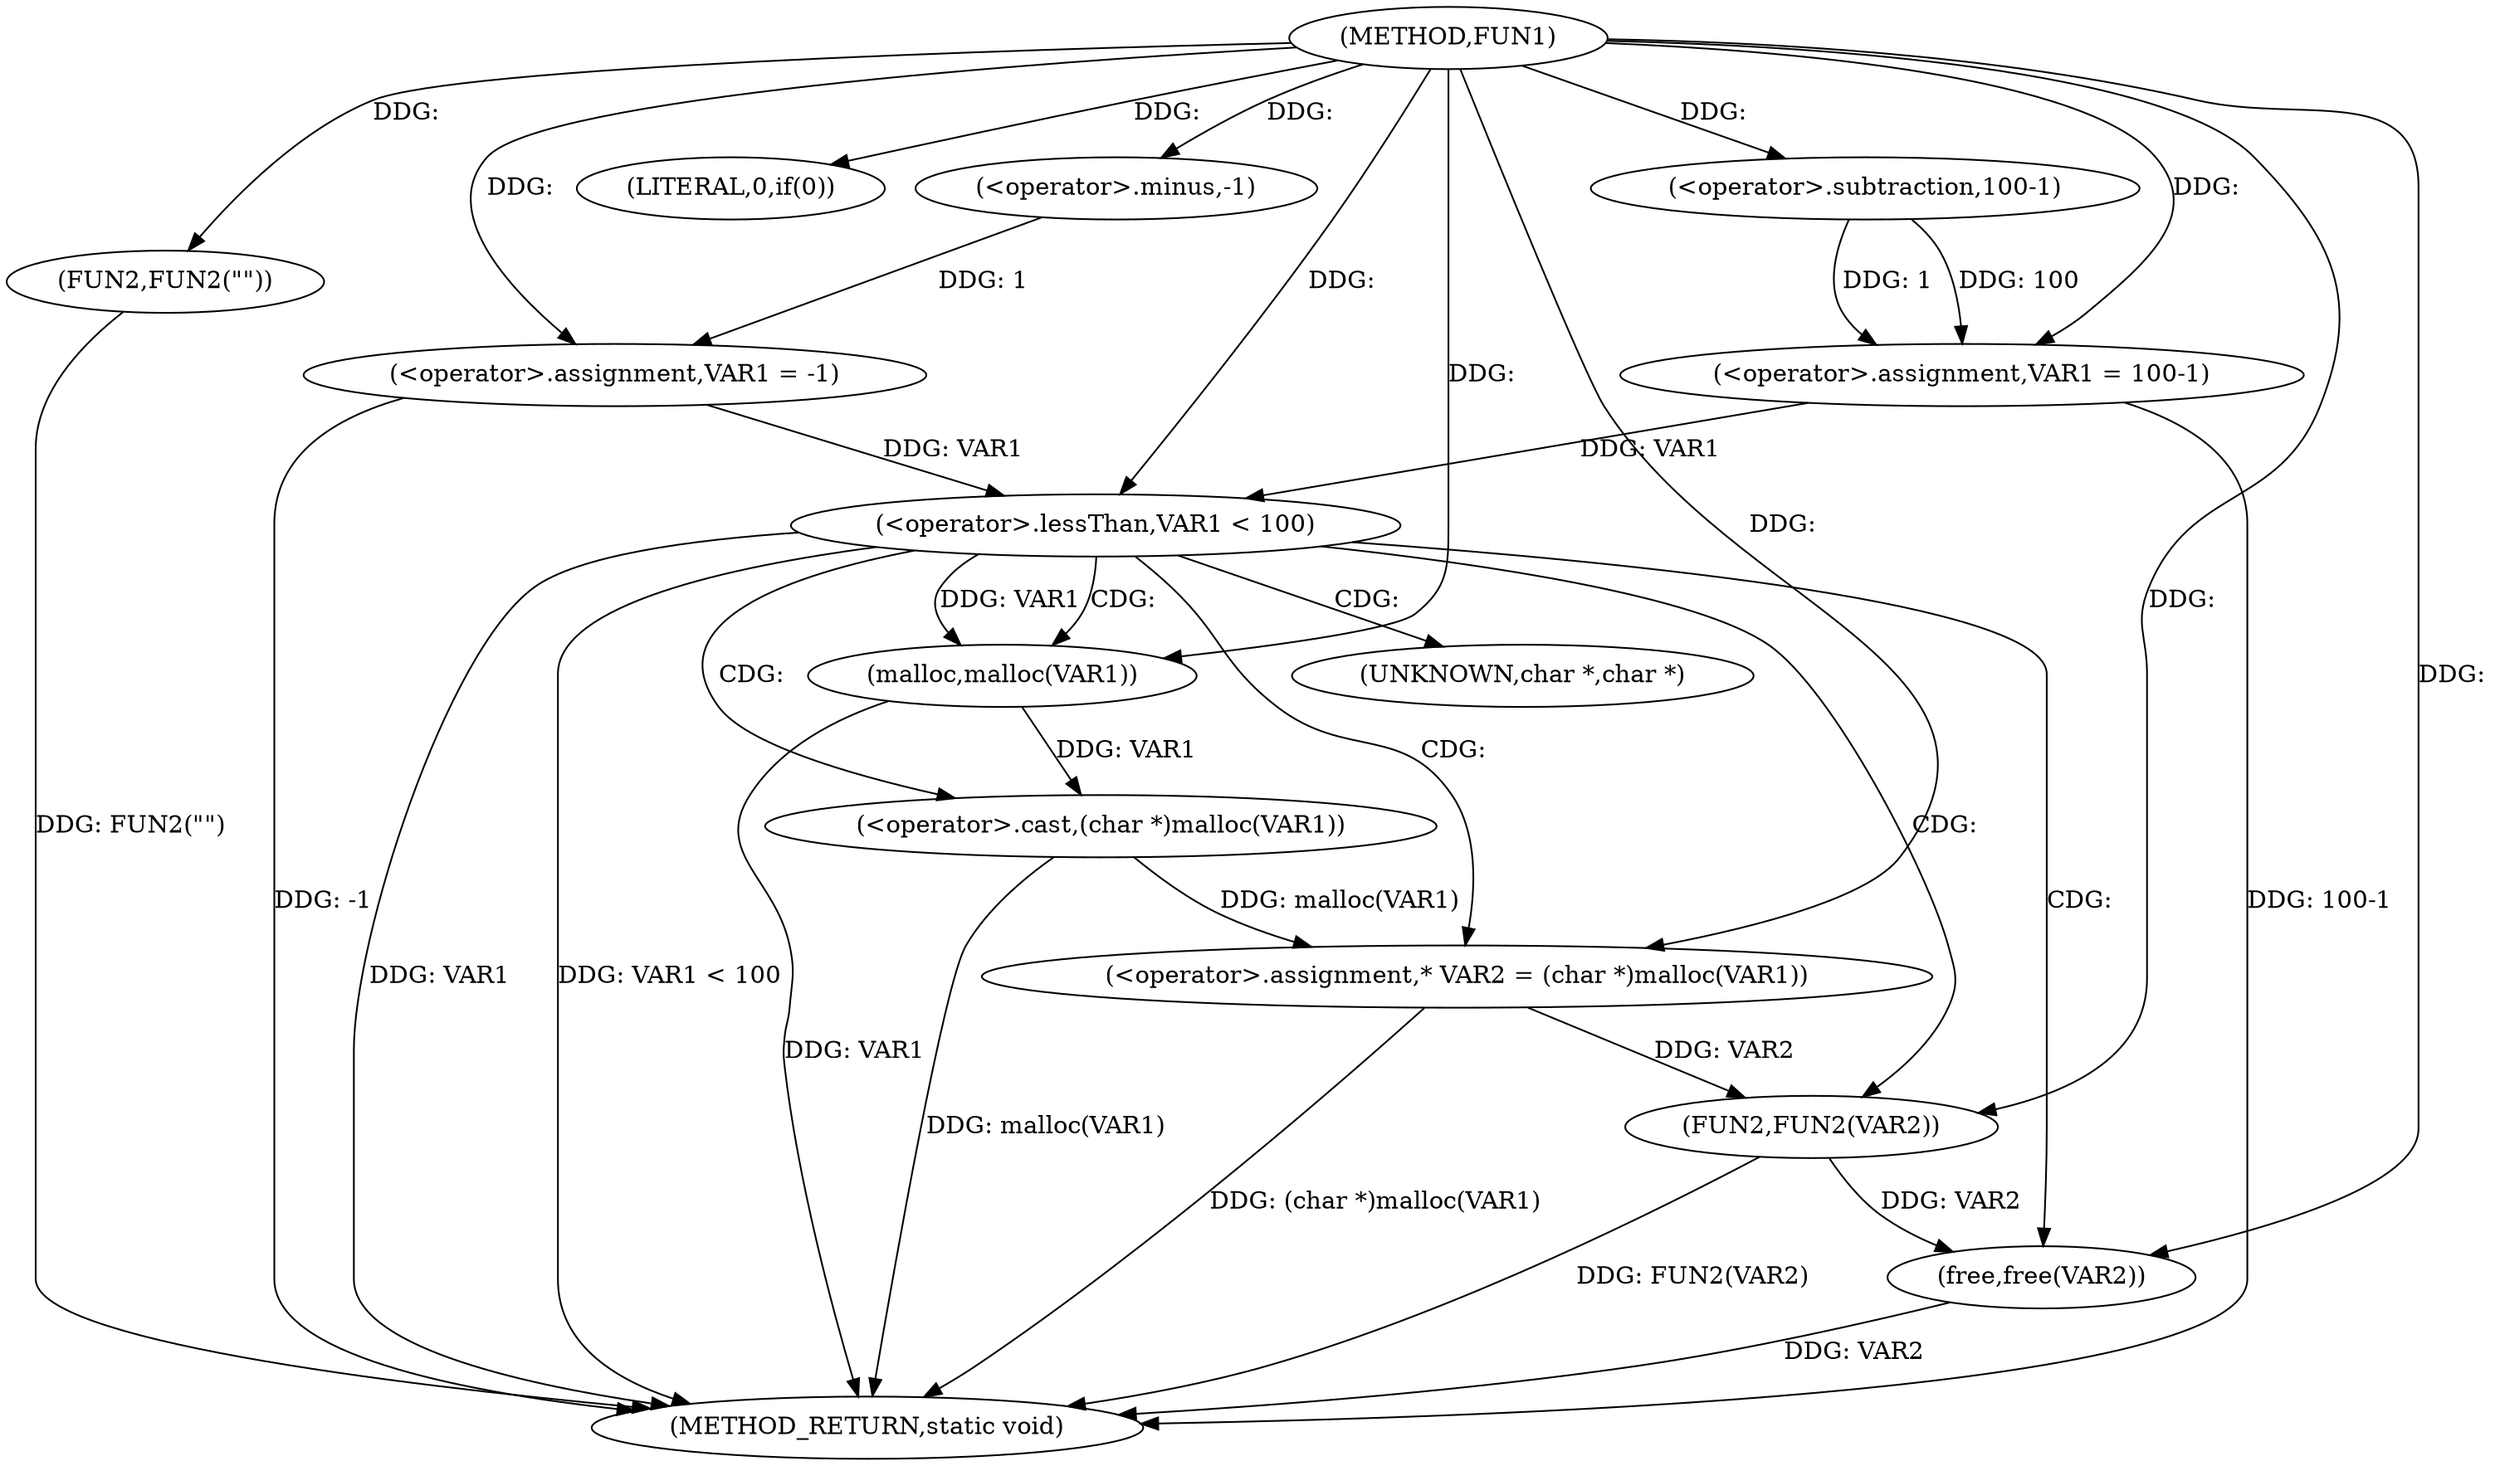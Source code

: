 digraph FUN1 {  
"1000100" [label = "(METHOD,FUN1)" ]
"1000135" [label = "(METHOD_RETURN,static void)" ]
"1000103" [label = "(<operator>.assignment,VAR1 = -1)" ]
"1000105" [label = "(<operator>.minus,-1)" ]
"1000108" [label = "(LITERAL,0,if(0))" ]
"1000110" [label = "(FUN2,FUN2(\"\"))" ]
"1000114" [label = "(<operator>.assignment,VAR1 = 100-1)" ]
"1000116" [label = "(<operator>.subtraction,100-1)" ]
"1000120" [label = "(<operator>.lessThan,VAR1 < 100)" ]
"1000125" [label = "(<operator>.assignment,* VAR2 = (char *)malloc(VAR1))" ]
"1000127" [label = "(<operator>.cast,(char *)malloc(VAR1))" ]
"1000129" [label = "(malloc,malloc(VAR1))" ]
"1000131" [label = "(FUN2,FUN2(VAR2))" ]
"1000133" [label = "(free,free(VAR2))" ]
"1000128" [label = "(UNKNOWN,char *,char *)" ]
  "1000129" -> "1000135"  [ label = "DDG: VAR1"] 
  "1000103" -> "1000135"  [ label = "DDG: -1"] 
  "1000120" -> "1000135"  [ label = "DDG: VAR1"] 
  "1000125" -> "1000135"  [ label = "DDG: (char *)malloc(VAR1)"] 
  "1000114" -> "1000135"  [ label = "DDG: 100-1"] 
  "1000131" -> "1000135"  [ label = "DDG: FUN2(VAR2)"] 
  "1000127" -> "1000135"  [ label = "DDG: malloc(VAR1)"] 
  "1000133" -> "1000135"  [ label = "DDG: VAR2"] 
  "1000110" -> "1000135"  [ label = "DDG: FUN2(\"\")"] 
  "1000120" -> "1000135"  [ label = "DDG: VAR1 < 100"] 
  "1000105" -> "1000103"  [ label = "DDG: 1"] 
  "1000100" -> "1000103"  [ label = "DDG: "] 
  "1000100" -> "1000105"  [ label = "DDG: "] 
  "1000100" -> "1000108"  [ label = "DDG: "] 
  "1000100" -> "1000110"  [ label = "DDG: "] 
  "1000116" -> "1000114"  [ label = "DDG: 100"] 
  "1000116" -> "1000114"  [ label = "DDG: 1"] 
  "1000100" -> "1000114"  [ label = "DDG: "] 
  "1000100" -> "1000116"  [ label = "DDG: "] 
  "1000103" -> "1000120"  [ label = "DDG: VAR1"] 
  "1000114" -> "1000120"  [ label = "DDG: VAR1"] 
  "1000100" -> "1000120"  [ label = "DDG: "] 
  "1000127" -> "1000125"  [ label = "DDG: malloc(VAR1)"] 
  "1000100" -> "1000125"  [ label = "DDG: "] 
  "1000129" -> "1000127"  [ label = "DDG: VAR1"] 
  "1000120" -> "1000129"  [ label = "DDG: VAR1"] 
  "1000100" -> "1000129"  [ label = "DDG: "] 
  "1000125" -> "1000131"  [ label = "DDG: VAR2"] 
  "1000100" -> "1000131"  [ label = "DDG: "] 
  "1000131" -> "1000133"  [ label = "DDG: VAR2"] 
  "1000100" -> "1000133"  [ label = "DDG: "] 
  "1000120" -> "1000128"  [ label = "CDG: "] 
  "1000120" -> "1000129"  [ label = "CDG: "] 
  "1000120" -> "1000125"  [ label = "CDG: "] 
  "1000120" -> "1000131"  [ label = "CDG: "] 
  "1000120" -> "1000133"  [ label = "CDG: "] 
  "1000120" -> "1000127"  [ label = "CDG: "] 
}
